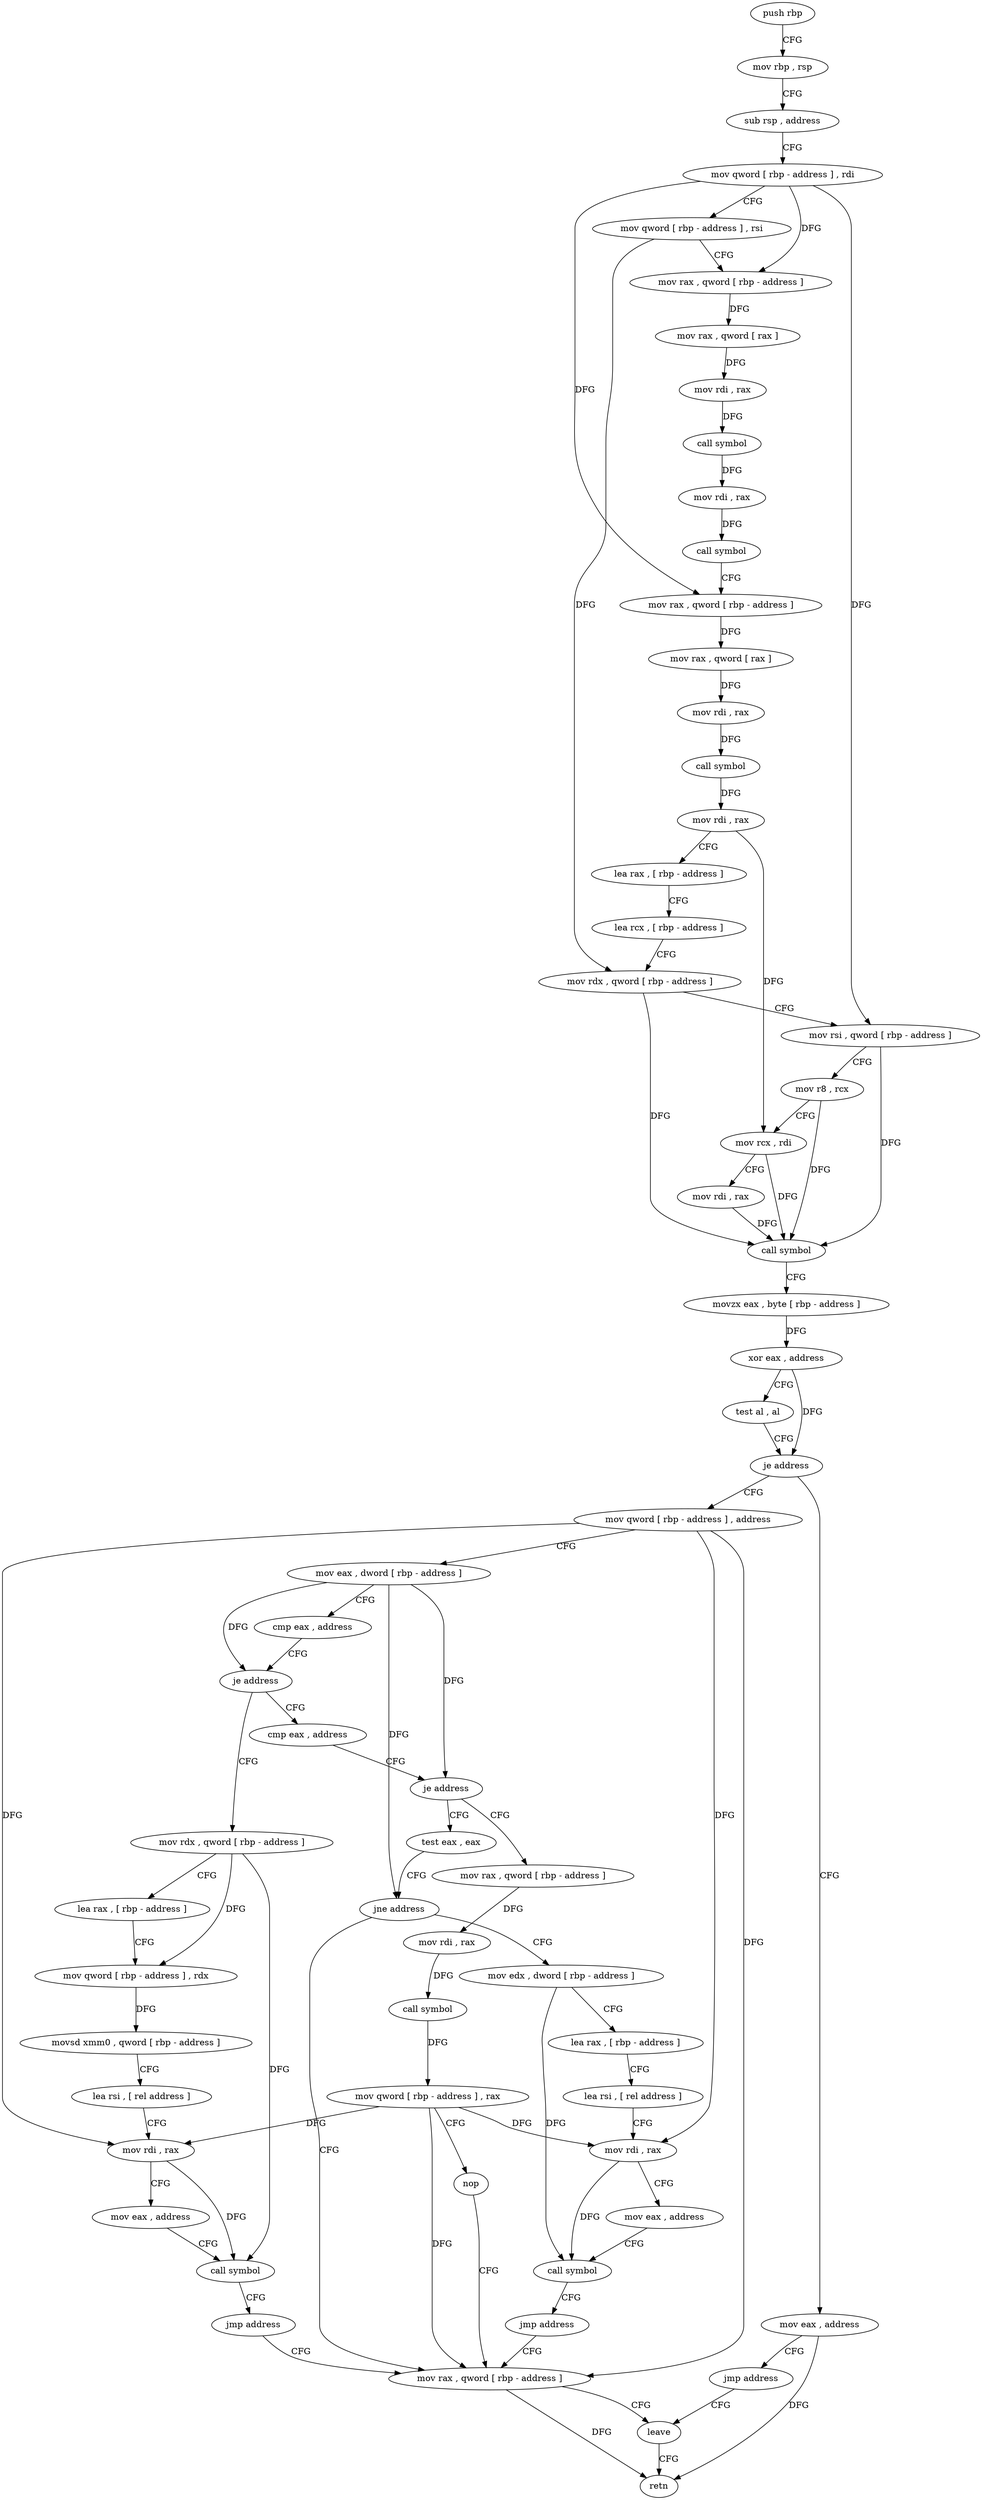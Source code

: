 digraph "func" {
"172634" [label = "push rbp" ]
"172635" [label = "mov rbp , rsp" ]
"172638" [label = "sub rsp , address" ]
"172642" [label = "mov qword [ rbp - address ] , rdi" ]
"172646" [label = "mov qword [ rbp - address ] , rsi" ]
"172650" [label = "mov rax , qword [ rbp - address ]" ]
"172654" [label = "mov rax , qword [ rax ]" ]
"172657" [label = "mov rdi , rax" ]
"172660" [label = "call symbol" ]
"172665" [label = "mov rdi , rax" ]
"172668" [label = "call symbol" ]
"172673" [label = "mov rax , qword [ rbp - address ]" ]
"172677" [label = "mov rax , qword [ rax ]" ]
"172680" [label = "mov rdi , rax" ]
"172683" [label = "call symbol" ]
"172688" [label = "mov rdi , rax" ]
"172691" [label = "lea rax , [ rbp - address ]" ]
"172695" [label = "lea rcx , [ rbp - address ]" ]
"172699" [label = "mov rdx , qword [ rbp - address ]" ]
"172703" [label = "mov rsi , qword [ rbp - address ]" ]
"172707" [label = "mov r8 , rcx" ]
"172710" [label = "mov rcx , rdi" ]
"172713" [label = "mov rdi , rax" ]
"172716" [label = "call symbol" ]
"172721" [label = "movzx eax , byte [ rbp - address ]" ]
"172725" [label = "xor eax , address" ]
"172728" [label = "test al , al" ]
"172730" [label = "je address" ]
"172739" [label = "mov qword [ rbp - address ] , address" ]
"172732" [label = "mov eax , address" ]
"172747" [label = "mov eax , dword [ rbp - address ]" ]
"172750" [label = "cmp eax , address" ]
"172753" [label = "je address" ]
"172793" [label = "mov rdx , qword [ rbp - address ]" ]
"172755" [label = "cmp eax , address" ]
"172737" [label = "jmp address" ]
"172853" [label = "leave" ]
"172797" [label = "lea rax , [ rbp - address ]" ]
"172801" [label = "mov qword [ rbp - address ] , rdx" ]
"172805" [label = "movsd xmm0 , qword [ rbp - address ]" ]
"172810" [label = "lea rsi , [ rel address ]" ]
"172817" [label = "mov rdi , rax" ]
"172820" [label = "mov eax , address" ]
"172825" [label = "call symbol" ]
"172830" [label = "jmp address" ]
"172849" [label = "mov rax , qword [ rbp - address ]" ]
"172758" [label = "je address" ]
"172832" [label = "mov rax , qword [ rbp - address ]" ]
"172760" [label = "test eax , eax" ]
"172854" [label = "retn" ]
"172836" [label = "mov rdi , rax" ]
"172839" [label = "call symbol" ]
"172844" [label = "mov qword [ rbp - address ] , rax" ]
"172848" [label = "nop" ]
"172762" [label = "jne address" ]
"172764" [label = "mov edx , dword [ rbp - address ]" ]
"172767" [label = "lea rax , [ rbp - address ]" ]
"172771" [label = "lea rsi , [ rel address ]" ]
"172778" [label = "mov rdi , rax" ]
"172781" [label = "mov eax , address" ]
"172786" [label = "call symbol" ]
"172791" [label = "jmp address" ]
"172634" -> "172635" [ label = "CFG" ]
"172635" -> "172638" [ label = "CFG" ]
"172638" -> "172642" [ label = "CFG" ]
"172642" -> "172646" [ label = "CFG" ]
"172642" -> "172650" [ label = "DFG" ]
"172642" -> "172673" [ label = "DFG" ]
"172642" -> "172703" [ label = "DFG" ]
"172646" -> "172650" [ label = "CFG" ]
"172646" -> "172699" [ label = "DFG" ]
"172650" -> "172654" [ label = "DFG" ]
"172654" -> "172657" [ label = "DFG" ]
"172657" -> "172660" [ label = "DFG" ]
"172660" -> "172665" [ label = "DFG" ]
"172665" -> "172668" [ label = "DFG" ]
"172668" -> "172673" [ label = "CFG" ]
"172673" -> "172677" [ label = "DFG" ]
"172677" -> "172680" [ label = "DFG" ]
"172680" -> "172683" [ label = "DFG" ]
"172683" -> "172688" [ label = "DFG" ]
"172688" -> "172691" [ label = "CFG" ]
"172688" -> "172710" [ label = "DFG" ]
"172691" -> "172695" [ label = "CFG" ]
"172695" -> "172699" [ label = "CFG" ]
"172699" -> "172703" [ label = "CFG" ]
"172699" -> "172716" [ label = "DFG" ]
"172703" -> "172707" [ label = "CFG" ]
"172703" -> "172716" [ label = "DFG" ]
"172707" -> "172710" [ label = "CFG" ]
"172707" -> "172716" [ label = "DFG" ]
"172710" -> "172713" [ label = "CFG" ]
"172710" -> "172716" [ label = "DFG" ]
"172713" -> "172716" [ label = "DFG" ]
"172716" -> "172721" [ label = "CFG" ]
"172721" -> "172725" [ label = "DFG" ]
"172725" -> "172728" [ label = "CFG" ]
"172725" -> "172730" [ label = "DFG" ]
"172728" -> "172730" [ label = "CFG" ]
"172730" -> "172739" [ label = "CFG" ]
"172730" -> "172732" [ label = "CFG" ]
"172739" -> "172747" [ label = "CFG" ]
"172739" -> "172849" [ label = "DFG" ]
"172739" -> "172817" [ label = "DFG" ]
"172739" -> "172778" [ label = "DFG" ]
"172732" -> "172737" [ label = "CFG" ]
"172732" -> "172854" [ label = "DFG" ]
"172747" -> "172750" [ label = "CFG" ]
"172747" -> "172753" [ label = "DFG" ]
"172747" -> "172758" [ label = "DFG" ]
"172747" -> "172762" [ label = "DFG" ]
"172750" -> "172753" [ label = "CFG" ]
"172753" -> "172793" [ label = "CFG" ]
"172753" -> "172755" [ label = "CFG" ]
"172793" -> "172797" [ label = "CFG" ]
"172793" -> "172801" [ label = "DFG" ]
"172793" -> "172825" [ label = "DFG" ]
"172755" -> "172758" [ label = "CFG" ]
"172737" -> "172853" [ label = "CFG" ]
"172853" -> "172854" [ label = "CFG" ]
"172797" -> "172801" [ label = "CFG" ]
"172801" -> "172805" [ label = "DFG" ]
"172805" -> "172810" [ label = "CFG" ]
"172810" -> "172817" [ label = "CFG" ]
"172817" -> "172820" [ label = "CFG" ]
"172817" -> "172825" [ label = "DFG" ]
"172820" -> "172825" [ label = "CFG" ]
"172825" -> "172830" [ label = "CFG" ]
"172830" -> "172849" [ label = "CFG" ]
"172849" -> "172853" [ label = "CFG" ]
"172849" -> "172854" [ label = "DFG" ]
"172758" -> "172832" [ label = "CFG" ]
"172758" -> "172760" [ label = "CFG" ]
"172832" -> "172836" [ label = "DFG" ]
"172760" -> "172762" [ label = "CFG" ]
"172836" -> "172839" [ label = "DFG" ]
"172839" -> "172844" [ label = "DFG" ]
"172844" -> "172848" [ label = "CFG" ]
"172844" -> "172817" [ label = "DFG" ]
"172844" -> "172849" [ label = "DFG" ]
"172844" -> "172778" [ label = "DFG" ]
"172848" -> "172849" [ label = "CFG" ]
"172762" -> "172849" [ label = "CFG" ]
"172762" -> "172764" [ label = "CFG" ]
"172764" -> "172767" [ label = "CFG" ]
"172764" -> "172786" [ label = "DFG" ]
"172767" -> "172771" [ label = "CFG" ]
"172771" -> "172778" [ label = "CFG" ]
"172778" -> "172781" [ label = "CFG" ]
"172778" -> "172786" [ label = "DFG" ]
"172781" -> "172786" [ label = "CFG" ]
"172786" -> "172791" [ label = "CFG" ]
"172791" -> "172849" [ label = "CFG" ]
}
